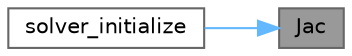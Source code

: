 digraph "Jac"
{
 // LATEX_PDF_SIZE
  bgcolor="transparent";
  edge [fontname=Helvetica,fontsize=10,labelfontname=Helvetica,labelfontsize=10];
  node [fontname=Helvetica,fontsize=10,shape=box,height=0.2,width=0.4];
  rankdir="RL";
  Node1 [label="Jac",height=0.2,width=0.4,color="gray40", fillcolor="grey60", style="filled", fontcolor="black",tooltip="Compute the Jacobian."];
  Node1 -> Node2 [dir="back",color="steelblue1",style="solid"];
  Node2 [label="solver_initialize",height=0.2,width=0.4,color="grey40", fillcolor="white", style="filled",URL="$camp__solver_8c.html#a599ffdef916b139a1690bfd41aa386b6",tooltip="Solver initialization."];
}
